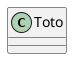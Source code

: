 {
  "sha1": "1cosoyg6nor1gfuvu37hj32pqpxlogc",
  "insertion": {
    "when": "2024-05-25T14:26:51.437Z",
    "user": "plantuml@gmail.com"
  }
}
@startuml
skinparam CircledCharacterFontSize 13
class Toto
@enduml
